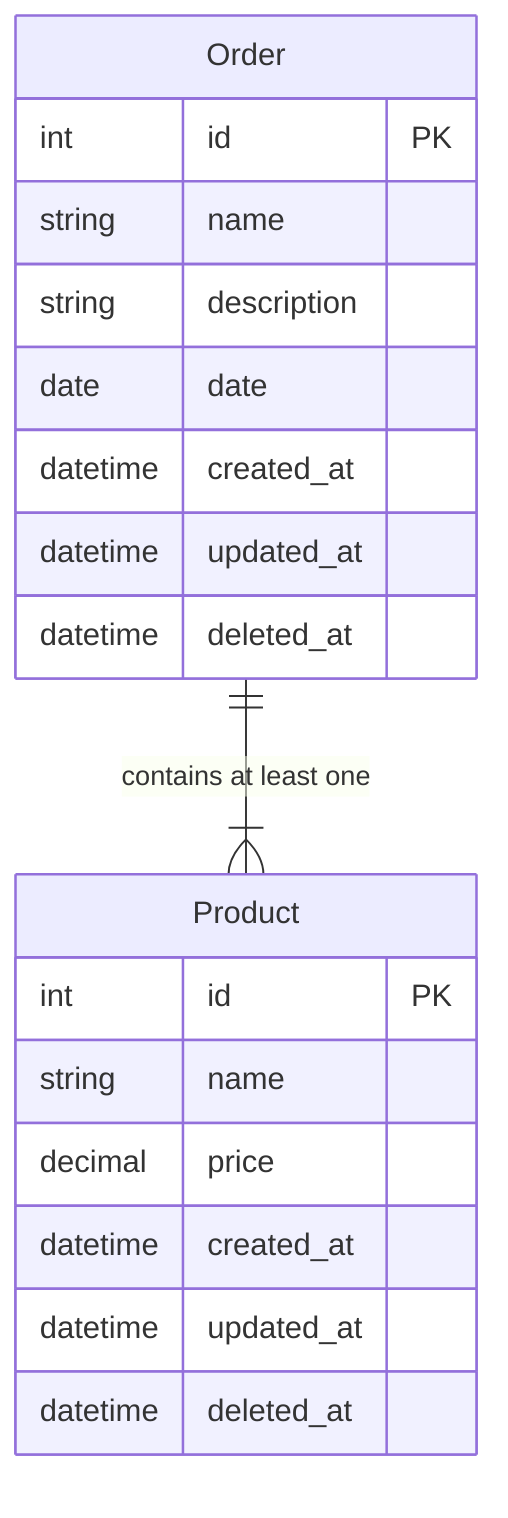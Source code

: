 erDiagram
    Product {
        int id PK
        string name
        decimal price
        datetime created_at
        datetime updated_at
        datetime deleted_at
    }
    Order {
        int id PK
        string name
        string description
        date date
        datetime created_at
        datetime updated_at
        datetime deleted_at
    }
    Order ||--|{ Product : "contains at least one"